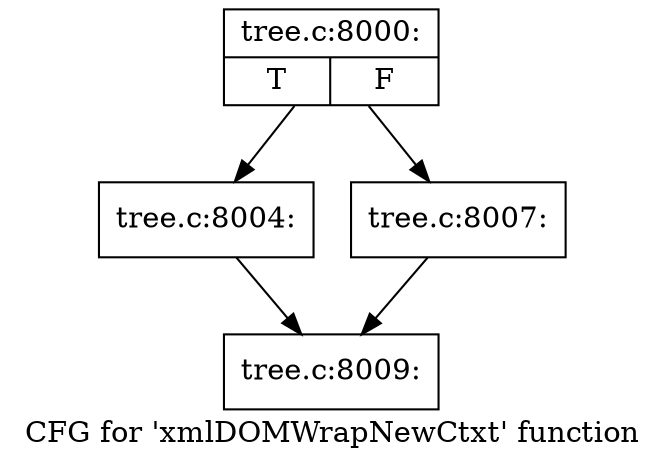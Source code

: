 digraph "CFG for 'xmlDOMWrapNewCtxt' function" {
	label="CFG for 'xmlDOMWrapNewCtxt' function";

	Node0x46e7130 [shape=record,label="{tree.c:8000:|{<s0>T|<s1>F}}"];
	Node0x46e7130 -> Node0x46ea9f0;
	Node0x46e7130 -> Node0x46eaa40;
	Node0x46ea9f0 [shape=record,label="{tree.c:8004:}"];
	Node0x46ea9f0 -> Node0x46e7420;
	Node0x46eaa40 [shape=record,label="{tree.c:8007:}"];
	Node0x46eaa40 -> Node0x46e7420;
	Node0x46e7420 [shape=record,label="{tree.c:8009:}"];
}
